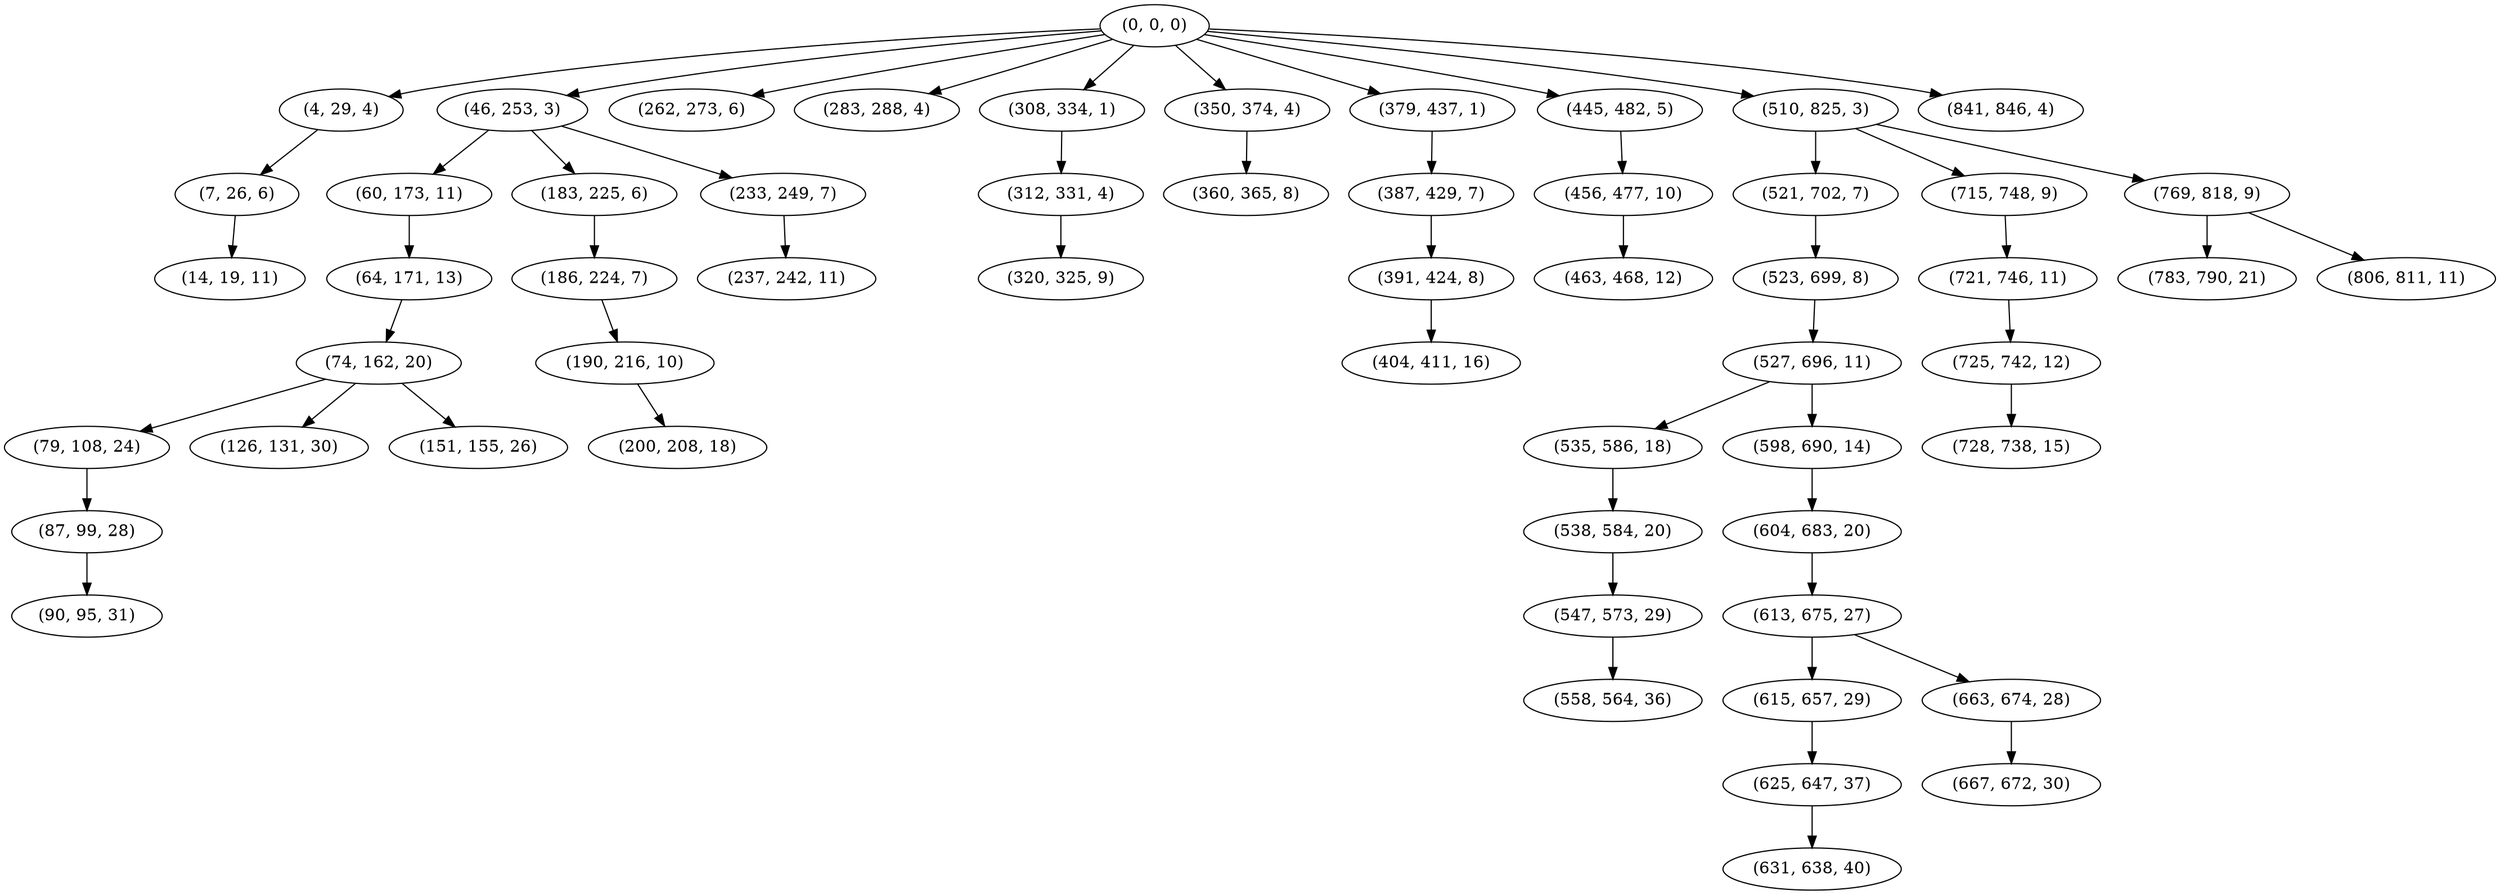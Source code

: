 digraph tree {
    "(0, 0, 0)";
    "(4, 29, 4)";
    "(7, 26, 6)";
    "(14, 19, 11)";
    "(46, 253, 3)";
    "(60, 173, 11)";
    "(64, 171, 13)";
    "(74, 162, 20)";
    "(79, 108, 24)";
    "(87, 99, 28)";
    "(90, 95, 31)";
    "(126, 131, 30)";
    "(151, 155, 26)";
    "(183, 225, 6)";
    "(186, 224, 7)";
    "(190, 216, 10)";
    "(200, 208, 18)";
    "(233, 249, 7)";
    "(237, 242, 11)";
    "(262, 273, 6)";
    "(283, 288, 4)";
    "(308, 334, 1)";
    "(312, 331, 4)";
    "(320, 325, 9)";
    "(350, 374, 4)";
    "(360, 365, 8)";
    "(379, 437, 1)";
    "(387, 429, 7)";
    "(391, 424, 8)";
    "(404, 411, 16)";
    "(445, 482, 5)";
    "(456, 477, 10)";
    "(463, 468, 12)";
    "(510, 825, 3)";
    "(521, 702, 7)";
    "(523, 699, 8)";
    "(527, 696, 11)";
    "(535, 586, 18)";
    "(538, 584, 20)";
    "(547, 573, 29)";
    "(558, 564, 36)";
    "(598, 690, 14)";
    "(604, 683, 20)";
    "(613, 675, 27)";
    "(615, 657, 29)";
    "(625, 647, 37)";
    "(631, 638, 40)";
    "(663, 674, 28)";
    "(667, 672, 30)";
    "(715, 748, 9)";
    "(721, 746, 11)";
    "(725, 742, 12)";
    "(728, 738, 15)";
    "(769, 818, 9)";
    "(783, 790, 21)";
    "(806, 811, 11)";
    "(841, 846, 4)";
    "(0, 0, 0)" -> "(4, 29, 4)";
    "(0, 0, 0)" -> "(46, 253, 3)";
    "(0, 0, 0)" -> "(262, 273, 6)";
    "(0, 0, 0)" -> "(283, 288, 4)";
    "(0, 0, 0)" -> "(308, 334, 1)";
    "(0, 0, 0)" -> "(350, 374, 4)";
    "(0, 0, 0)" -> "(379, 437, 1)";
    "(0, 0, 0)" -> "(445, 482, 5)";
    "(0, 0, 0)" -> "(510, 825, 3)";
    "(0, 0, 0)" -> "(841, 846, 4)";
    "(4, 29, 4)" -> "(7, 26, 6)";
    "(7, 26, 6)" -> "(14, 19, 11)";
    "(46, 253, 3)" -> "(60, 173, 11)";
    "(46, 253, 3)" -> "(183, 225, 6)";
    "(46, 253, 3)" -> "(233, 249, 7)";
    "(60, 173, 11)" -> "(64, 171, 13)";
    "(64, 171, 13)" -> "(74, 162, 20)";
    "(74, 162, 20)" -> "(79, 108, 24)";
    "(74, 162, 20)" -> "(126, 131, 30)";
    "(74, 162, 20)" -> "(151, 155, 26)";
    "(79, 108, 24)" -> "(87, 99, 28)";
    "(87, 99, 28)" -> "(90, 95, 31)";
    "(183, 225, 6)" -> "(186, 224, 7)";
    "(186, 224, 7)" -> "(190, 216, 10)";
    "(190, 216, 10)" -> "(200, 208, 18)";
    "(233, 249, 7)" -> "(237, 242, 11)";
    "(308, 334, 1)" -> "(312, 331, 4)";
    "(312, 331, 4)" -> "(320, 325, 9)";
    "(350, 374, 4)" -> "(360, 365, 8)";
    "(379, 437, 1)" -> "(387, 429, 7)";
    "(387, 429, 7)" -> "(391, 424, 8)";
    "(391, 424, 8)" -> "(404, 411, 16)";
    "(445, 482, 5)" -> "(456, 477, 10)";
    "(456, 477, 10)" -> "(463, 468, 12)";
    "(510, 825, 3)" -> "(521, 702, 7)";
    "(510, 825, 3)" -> "(715, 748, 9)";
    "(510, 825, 3)" -> "(769, 818, 9)";
    "(521, 702, 7)" -> "(523, 699, 8)";
    "(523, 699, 8)" -> "(527, 696, 11)";
    "(527, 696, 11)" -> "(535, 586, 18)";
    "(527, 696, 11)" -> "(598, 690, 14)";
    "(535, 586, 18)" -> "(538, 584, 20)";
    "(538, 584, 20)" -> "(547, 573, 29)";
    "(547, 573, 29)" -> "(558, 564, 36)";
    "(598, 690, 14)" -> "(604, 683, 20)";
    "(604, 683, 20)" -> "(613, 675, 27)";
    "(613, 675, 27)" -> "(615, 657, 29)";
    "(613, 675, 27)" -> "(663, 674, 28)";
    "(615, 657, 29)" -> "(625, 647, 37)";
    "(625, 647, 37)" -> "(631, 638, 40)";
    "(663, 674, 28)" -> "(667, 672, 30)";
    "(715, 748, 9)" -> "(721, 746, 11)";
    "(721, 746, 11)" -> "(725, 742, 12)";
    "(725, 742, 12)" -> "(728, 738, 15)";
    "(769, 818, 9)" -> "(783, 790, 21)";
    "(769, 818, 9)" -> "(806, 811, 11)";
}

